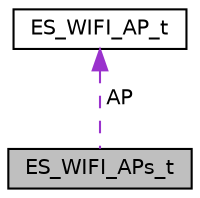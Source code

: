 digraph "ES_WIFI_APs_t"
{
 // LATEX_PDF_SIZE
  edge [fontname="Helvetica",fontsize="10",labelfontname="Helvetica",labelfontsize="10"];
  node [fontname="Helvetica",fontsize="10",shape=record];
  Node1 [label="ES_WIFI_APs_t",height=0.2,width=0.4,color="black", fillcolor="grey75", style="filled", fontcolor="black",tooltip=" "];
  Node2 -> Node1 [dir="back",color="darkorchid3",fontsize="10",style="dashed",label=" AP" ,fontname="Helvetica"];
  Node2 [label="ES_WIFI_AP_t",height=0.2,width=0.4,color="black", fillcolor="white", style="filled",URL="$struct_e_s___w_i_f_i___a_p__t.html",tooltip=" "];
}
